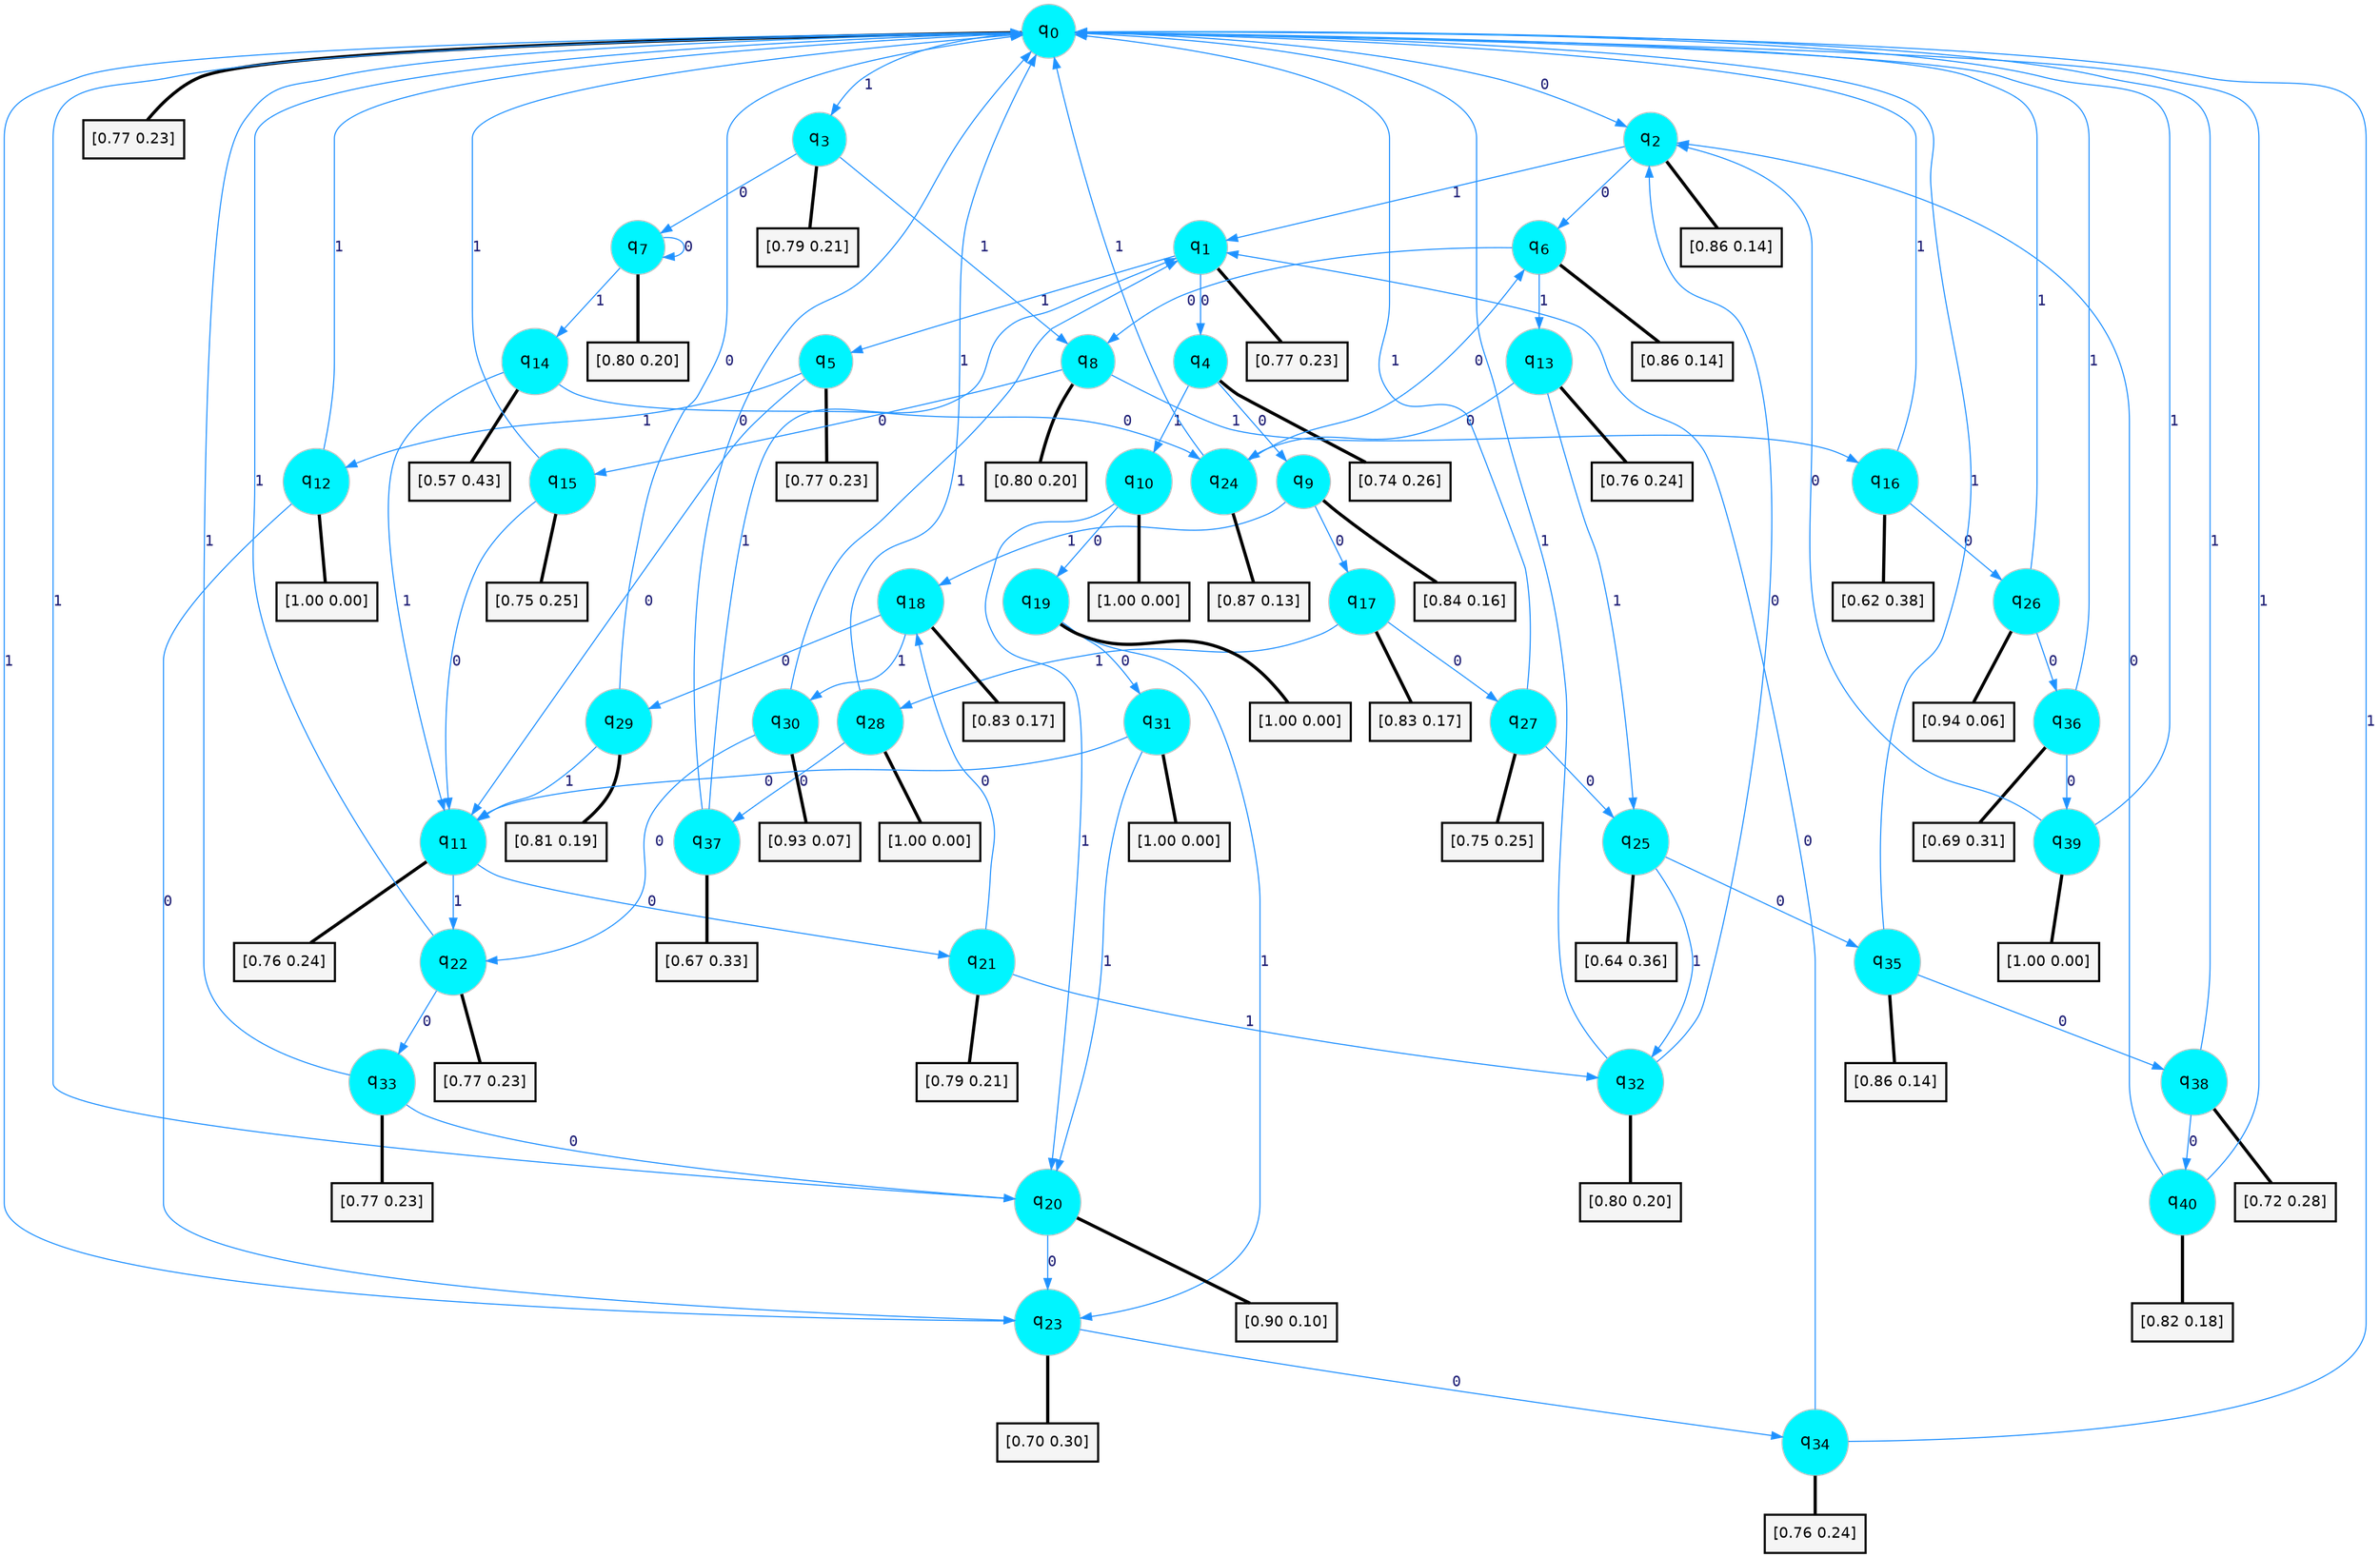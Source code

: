 digraph G {
graph [
bgcolor=transparent, dpi=300, rankdir=TD, size="40,25"];
node [
color=gray, fillcolor=turquoise1, fontcolor=black, fontname=Helvetica, fontsize=16, fontweight=bold, shape=circle, style=filled];
edge [
arrowsize=1, color=dodgerblue1, fontcolor=midnightblue, fontname=courier, fontweight=bold, penwidth=1, style=solid, weight=20];
0[label=<q<SUB>0</SUB>>];
1[label=<q<SUB>1</SUB>>];
2[label=<q<SUB>2</SUB>>];
3[label=<q<SUB>3</SUB>>];
4[label=<q<SUB>4</SUB>>];
5[label=<q<SUB>5</SUB>>];
6[label=<q<SUB>6</SUB>>];
7[label=<q<SUB>7</SUB>>];
8[label=<q<SUB>8</SUB>>];
9[label=<q<SUB>9</SUB>>];
10[label=<q<SUB>10</SUB>>];
11[label=<q<SUB>11</SUB>>];
12[label=<q<SUB>12</SUB>>];
13[label=<q<SUB>13</SUB>>];
14[label=<q<SUB>14</SUB>>];
15[label=<q<SUB>15</SUB>>];
16[label=<q<SUB>16</SUB>>];
17[label=<q<SUB>17</SUB>>];
18[label=<q<SUB>18</SUB>>];
19[label=<q<SUB>19</SUB>>];
20[label=<q<SUB>20</SUB>>];
21[label=<q<SUB>21</SUB>>];
22[label=<q<SUB>22</SUB>>];
23[label=<q<SUB>23</SUB>>];
24[label=<q<SUB>24</SUB>>];
25[label=<q<SUB>25</SUB>>];
26[label=<q<SUB>26</SUB>>];
27[label=<q<SUB>27</SUB>>];
28[label=<q<SUB>28</SUB>>];
29[label=<q<SUB>29</SUB>>];
30[label=<q<SUB>30</SUB>>];
31[label=<q<SUB>31</SUB>>];
32[label=<q<SUB>32</SUB>>];
33[label=<q<SUB>33</SUB>>];
34[label=<q<SUB>34</SUB>>];
35[label=<q<SUB>35</SUB>>];
36[label=<q<SUB>36</SUB>>];
37[label=<q<SUB>37</SUB>>];
38[label=<q<SUB>38</SUB>>];
39[label=<q<SUB>39</SUB>>];
40[label=<q<SUB>40</SUB>>];
41[label="[0.77 0.23]", shape=box,fontcolor=black, fontname=Helvetica, fontsize=14, penwidth=2, fillcolor=whitesmoke,color=black];
42[label="[0.77 0.23]", shape=box,fontcolor=black, fontname=Helvetica, fontsize=14, penwidth=2, fillcolor=whitesmoke,color=black];
43[label="[0.86 0.14]", shape=box,fontcolor=black, fontname=Helvetica, fontsize=14, penwidth=2, fillcolor=whitesmoke,color=black];
44[label="[0.79 0.21]", shape=box,fontcolor=black, fontname=Helvetica, fontsize=14, penwidth=2, fillcolor=whitesmoke,color=black];
45[label="[0.74 0.26]", shape=box,fontcolor=black, fontname=Helvetica, fontsize=14, penwidth=2, fillcolor=whitesmoke,color=black];
46[label="[0.77 0.23]", shape=box,fontcolor=black, fontname=Helvetica, fontsize=14, penwidth=2, fillcolor=whitesmoke,color=black];
47[label="[0.86 0.14]", shape=box,fontcolor=black, fontname=Helvetica, fontsize=14, penwidth=2, fillcolor=whitesmoke,color=black];
48[label="[0.80 0.20]", shape=box,fontcolor=black, fontname=Helvetica, fontsize=14, penwidth=2, fillcolor=whitesmoke,color=black];
49[label="[0.80 0.20]", shape=box,fontcolor=black, fontname=Helvetica, fontsize=14, penwidth=2, fillcolor=whitesmoke,color=black];
50[label="[0.84 0.16]", shape=box,fontcolor=black, fontname=Helvetica, fontsize=14, penwidth=2, fillcolor=whitesmoke,color=black];
51[label="[1.00 0.00]", shape=box,fontcolor=black, fontname=Helvetica, fontsize=14, penwidth=2, fillcolor=whitesmoke,color=black];
52[label="[0.76 0.24]", shape=box,fontcolor=black, fontname=Helvetica, fontsize=14, penwidth=2, fillcolor=whitesmoke,color=black];
53[label="[1.00 0.00]", shape=box,fontcolor=black, fontname=Helvetica, fontsize=14, penwidth=2, fillcolor=whitesmoke,color=black];
54[label="[0.76 0.24]", shape=box,fontcolor=black, fontname=Helvetica, fontsize=14, penwidth=2, fillcolor=whitesmoke,color=black];
55[label="[0.57 0.43]", shape=box,fontcolor=black, fontname=Helvetica, fontsize=14, penwidth=2, fillcolor=whitesmoke,color=black];
56[label="[0.75 0.25]", shape=box,fontcolor=black, fontname=Helvetica, fontsize=14, penwidth=2, fillcolor=whitesmoke,color=black];
57[label="[0.62 0.38]", shape=box,fontcolor=black, fontname=Helvetica, fontsize=14, penwidth=2, fillcolor=whitesmoke,color=black];
58[label="[0.83 0.17]", shape=box,fontcolor=black, fontname=Helvetica, fontsize=14, penwidth=2, fillcolor=whitesmoke,color=black];
59[label="[0.83 0.17]", shape=box,fontcolor=black, fontname=Helvetica, fontsize=14, penwidth=2, fillcolor=whitesmoke,color=black];
60[label="[1.00 0.00]", shape=box,fontcolor=black, fontname=Helvetica, fontsize=14, penwidth=2, fillcolor=whitesmoke,color=black];
61[label="[0.90 0.10]", shape=box,fontcolor=black, fontname=Helvetica, fontsize=14, penwidth=2, fillcolor=whitesmoke,color=black];
62[label="[0.79 0.21]", shape=box,fontcolor=black, fontname=Helvetica, fontsize=14, penwidth=2, fillcolor=whitesmoke,color=black];
63[label="[0.77 0.23]", shape=box,fontcolor=black, fontname=Helvetica, fontsize=14, penwidth=2, fillcolor=whitesmoke,color=black];
64[label="[0.70 0.30]", shape=box,fontcolor=black, fontname=Helvetica, fontsize=14, penwidth=2, fillcolor=whitesmoke,color=black];
65[label="[0.87 0.13]", shape=box,fontcolor=black, fontname=Helvetica, fontsize=14, penwidth=2, fillcolor=whitesmoke,color=black];
66[label="[0.64 0.36]", shape=box,fontcolor=black, fontname=Helvetica, fontsize=14, penwidth=2, fillcolor=whitesmoke,color=black];
67[label="[0.94 0.06]", shape=box,fontcolor=black, fontname=Helvetica, fontsize=14, penwidth=2, fillcolor=whitesmoke,color=black];
68[label="[0.75 0.25]", shape=box,fontcolor=black, fontname=Helvetica, fontsize=14, penwidth=2, fillcolor=whitesmoke,color=black];
69[label="[1.00 0.00]", shape=box,fontcolor=black, fontname=Helvetica, fontsize=14, penwidth=2, fillcolor=whitesmoke,color=black];
70[label="[0.81 0.19]", shape=box,fontcolor=black, fontname=Helvetica, fontsize=14, penwidth=2, fillcolor=whitesmoke,color=black];
71[label="[0.93 0.07]", shape=box,fontcolor=black, fontname=Helvetica, fontsize=14, penwidth=2, fillcolor=whitesmoke,color=black];
72[label="[1.00 0.00]", shape=box,fontcolor=black, fontname=Helvetica, fontsize=14, penwidth=2, fillcolor=whitesmoke,color=black];
73[label="[0.80 0.20]", shape=box,fontcolor=black, fontname=Helvetica, fontsize=14, penwidth=2, fillcolor=whitesmoke,color=black];
74[label="[0.77 0.23]", shape=box,fontcolor=black, fontname=Helvetica, fontsize=14, penwidth=2, fillcolor=whitesmoke,color=black];
75[label="[0.76 0.24]", shape=box,fontcolor=black, fontname=Helvetica, fontsize=14, penwidth=2, fillcolor=whitesmoke,color=black];
76[label="[0.86 0.14]", shape=box,fontcolor=black, fontname=Helvetica, fontsize=14, penwidth=2, fillcolor=whitesmoke,color=black];
77[label="[0.69 0.31]", shape=box,fontcolor=black, fontname=Helvetica, fontsize=14, penwidth=2, fillcolor=whitesmoke,color=black];
78[label="[0.67 0.33]", shape=box,fontcolor=black, fontname=Helvetica, fontsize=14, penwidth=2, fillcolor=whitesmoke,color=black];
79[label="[0.72 0.28]", shape=box,fontcolor=black, fontname=Helvetica, fontsize=14, penwidth=2, fillcolor=whitesmoke,color=black];
80[label="[1.00 0.00]", shape=box,fontcolor=black, fontname=Helvetica, fontsize=14, penwidth=2, fillcolor=whitesmoke,color=black];
81[label="[0.82 0.18]", shape=box,fontcolor=black, fontname=Helvetica, fontsize=14, penwidth=2, fillcolor=whitesmoke,color=black];
0->2 [label=0];
0->3 [label=1];
0->41 [arrowhead=none, penwidth=3,color=black];
1->4 [label=0];
1->5 [label=1];
1->42 [arrowhead=none, penwidth=3,color=black];
2->6 [label=0];
2->1 [label=1];
2->43 [arrowhead=none, penwidth=3,color=black];
3->7 [label=0];
3->8 [label=1];
3->44 [arrowhead=none, penwidth=3,color=black];
4->9 [label=0];
4->10 [label=1];
4->45 [arrowhead=none, penwidth=3,color=black];
5->11 [label=0];
5->12 [label=1];
5->46 [arrowhead=none, penwidth=3,color=black];
6->8 [label=0];
6->13 [label=1];
6->47 [arrowhead=none, penwidth=3,color=black];
7->7 [label=0];
7->14 [label=1];
7->48 [arrowhead=none, penwidth=3,color=black];
8->15 [label=0];
8->16 [label=1];
8->49 [arrowhead=none, penwidth=3,color=black];
9->17 [label=0];
9->18 [label=1];
9->50 [arrowhead=none, penwidth=3,color=black];
10->19 [label=0];
10->20 [label=1];
10->51 [arrowhead=none, penwidth=3,color=black];
11->21 [label=0];
11->22 [label=1];
11->52 [arrowhead=none, penwidth=3,color=black];
12->23 [label=0];
12->0 [label=1];
12->53 [arrowhead=none, penwidth=3,color=black];
13->24 [label=0];
13->25 [label=1];
13->54 [arrowhead=none, penwidth=3,color=black];
14->24 [label=0];
14->11 [label=1];
14->55 [arrowhead=none, penwidth=3,color=black];
15->11 [label=0];
15->0 [label=1];
15->56 [arrowhead=none, penwidth=3,color=black];
16->26 [label=0];
16->0 [label=1];
16->57 [arrowhead=none, penwidth=3,color=black];
17->27 [label=0];
17->28 [label=1];
17->58 [arrowhead=none, penwidth=3,color=black];
18->29 [label=0];
18->30 [label=1];
18->59 [arrowhead=none, penwidth=3,color=black];
19->31 [label=0];
19->23 [label=1];
19->60 [arrowhead=none, penwidth=3,color=black];
20->23 [label=0];
20->0 [label=1];
20->61 [arrowhead=none, penwidth=3,color=black];
21->18 [label=0];
21->32 [label=1];
21->62 [arrowhead=none, penwidth=3,color=black];
22->33 [label=0];
22->0 [label=1];
22->63 [arrowhead=none, penwidth=3,color=black];
23->34 [label=0];
23->0 [label=1];
23->64 [arrowhead=none, penwidth=3,color=black];
24->6 [label=0];
24->0 [label=1];
24->65 [arrowhead=none, penwidth=3,color=black];
25->35 [label=0];
25->32 [label=1];
25->66 [arrowhead=none, penwidth=3,color=black];
26->36 [label=0];
26->0 [label=1];
26->67 [arrowhead=none, penwidth=3,color=black];
27->25 [label=0];
27->0 [label=1];
27->68 [arrowhead=none, penwidth=3,color=black];
28->37 [label=0];
28->0 [label=1];
28->69 [arrowhead=none, penwidth=3,color=black];
29->0 [label=0];
29->11 [label=1];
29->70 [arrowhead=none, penwidth=3,color=black];
30->22 [label=0];
30->1 [label=1];
30->71 [arrowhead=none, penwidth=3,color=black];
31->11 [label=0];
31->20 [label=1];
31->72 [arrowhead=none, penwidth=3,color=black];
32->2 [label=0];
32->0 [label=1];
32->73 [arrowhead=none, penwidth=3,color=black];
33->20 [label=0];
33->0 [label=1];
33->74 [arrowhead=none, penwidth=3,color=black];
34->1 [label=0];
34->0 [label=1];
34->75 [arrowhead=none, penwidth=3,color=black];
35->38 [label=0];
35->0 [label=1];
35->76 [arrowhead=none, penwidth=3,color=black];
36->39 [label=0];
36->0 [label=1];
36->77 [arrowhead=none, penwidth=3,color=black];
37->0 [label=0];
37->1 [label=1];
37->78 [arrowhead=none, penwidth=3,color=black];
38->40 [label=0];
38->0 [label=1];
38->79 [arrowhead=none, penwidth=3,color=black];
39->2 [label=0];
39->0 [label=1];
39->80 [arrowhead=none, penwidth=3,color=black];
40->2 [label=0];
40->0 [label=1];
40->81 [arrowhead=none, penwidth=3,color=black];
}
